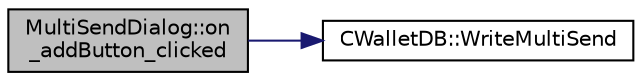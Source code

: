 digraph "MultiSendDialog::on_addButton_clicked"
{
  edge [fontname="Helvetica",fontsize="10",labelfontname="Helvetica",labelfontsize="10"];
  node [fontname="Helvetica",fontsize="10",shape=record];
  rankdir="LR";
  Node10 [label="MultiSendDialog::on\l_addButton_clicked",height=0.2,width=0.4,color="black", fillcolor="grey75", style="filled", fontcolor="black"];
  Node10 -> Node11 [color="midnightblue",fontsize="10",style="solid",fontname="Helvetica"];
  Node11 [label="CWalletDB::WriteMultiSend",height=0.2,width=0.4,color="black", fillcolor="white", style="filled",URL="$class_c_wallet_d_b.html#a656f4a9f1b7c0466c794160356b3c2b4"];
}
